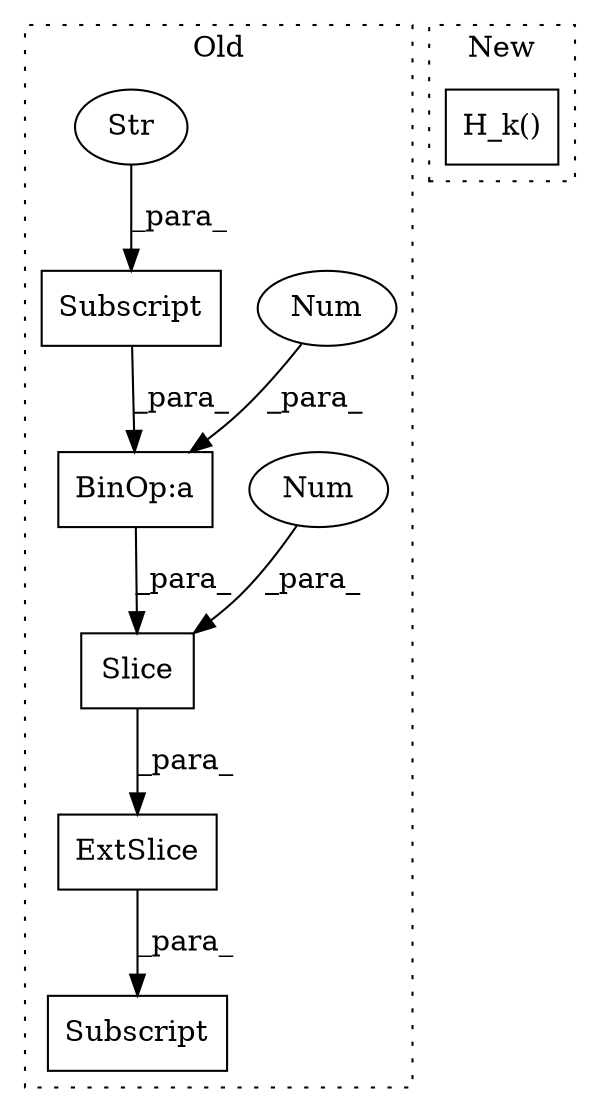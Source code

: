 digraph G {
subgraph cluster0 {
1 [label="Slice" a="80" s="7223" l="1" shape="box"];
3 [label="BinOp:a" a="82" s="7243" l="3" shape="box"];
4 [label="ExtSlice" a="85" s="7214" l="5" shape="box"];
5 [label="Num" a="76" s="7223" l="1" shape="ellipse"];
6 [label="Num" a="76" s="7246" l="1" shape="ellipse"];
7 [label="Subscript" a="63" s="7226,0" l="17,0" shape="box"];
8 [label="Str" a="66" s="7239" l="3" shape="ellipse"];
9 [label="Subscript" a="63" s="7214,0" l="34,0" shape="box"];
label = "Old";
style="dotted";
}
subgraph cluster1 {
2 [label="H_k()" a="75" s="7531,7545" l="9,1" shape="box"];
label = "New";
style="dotted";
}
1 -> 4 [label="_para_"];
3 -> 1 [label="_para_"];
4 -> 9 [label="_para_"];
5 -> 1 [label="_para_"];
6 -> 3 [label="_para_"];
7 -> 3 [label="_para_"];
8 -> 7 [label="_para_"];
}